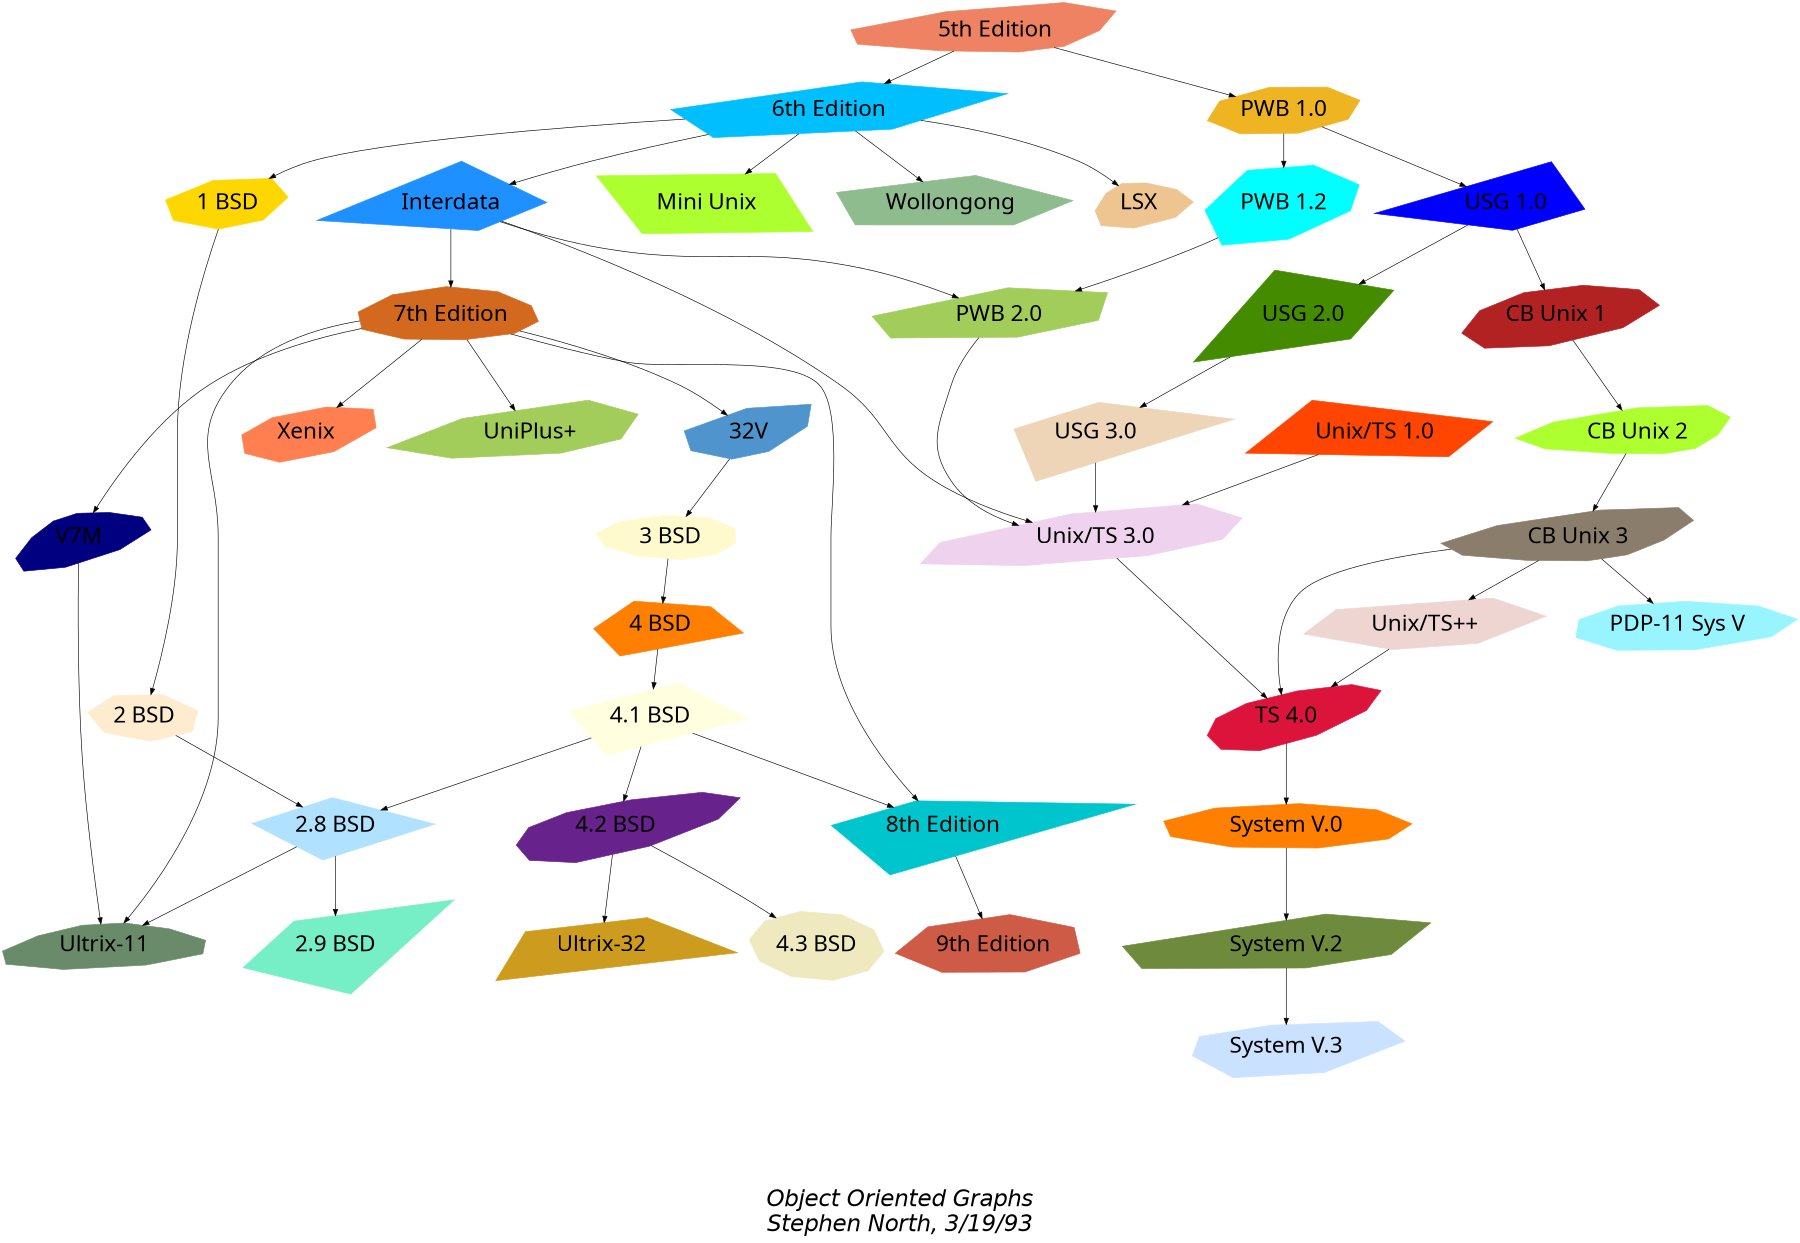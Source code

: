 digraph "unix" {
  graph [ fontname = "Helvetica-Oblique",
    fontsize = 36,
    label = "\n\n\n\nObject Oriented Graphs\nStephen North, 3/19/93",
    size = "12,12" ];
  node [  shape = polygon,
    sides = 4,
    distortion = "0.0",
    orientation = "0.0",
    skew = "0.0",
    color = white,
    style = filled,
    fontname = "Helvetica-Outline",
    fontsize = "36"];
  "5th Edition" [sides=9, distortion="0.936354", orientation=28, skew="-0.126818", color=salmon2];
  "6th Edition" [sides=5, distortion="0.238792", orientation=11, skew="0.995935", color=deepskyblue];
  "PWB 1.0" [sides=8, distortion="0.019636", orientation=79, skew="-0.440424", color=goldenrod2];
  LSX [sides=9, distortion="-0.698271", orientation=22, skew="-0.195492", color=burlywood2];
  "1 BSD" [sides=7, distortion="0.265084", orientation=26, skew="0.403659", color=gold1];
  "Mini Unix" [distortion="0.039386", orientation=2, skew="-0.461120", color=greenyellow];
  Wollongong [sides=5, distortion="0.228564", orientation=63, skew="-0.062846", color=darkseagreen];
  Interdata [distortion="0.624013", orientation=56, skew="0.101396", color=dodgerblue1];
  "Unix/TS 3.0" [sides=8, distortion="0.731383", orientation=43, skew="-0.824612", color=thistle2];
  "PWB 2.0" [sides=6, distortion="0.592100", orientation=34, skew="-0.719269", color=darkolivegreen3];
  "7th Edition" [sides=10, distortion="0.298417", orientation=65, skew="0.310367", color=chocolate];
  "8th Edition" [distortion="-0.997093", orientation=50, skew="-0.061117", color=turquoise3];
  "32V" [sides=7, distortion="0.878516", orientation=19, skew="0.592905", color=steelblue3];
  V7M [sides=10, distortion="-0.960249", orientation=32, skew="0.460424", color=navy];
  "Ultrix-11" [sides=10, distortion="-0.633186", orientation=10, skew="0.333125", color=darkseagreen4];
  Xenix [sides=8, distortion="-0.337997", orientation=52, skew="-0.760726", color=coral];
  "UniPlus+" [sides=7, distortion="0.788483", orientation=39, skew="-0.526284", color=darkolivegreen3];
  "9th Edition" [sides=7, distortion="0.138690", orientation=55, skew="0.554049", color=coral3];
  "2 BSD" [sides=7, distortion="-0.010661", orientation=84, skew="0.179249", color=blanchedalmond];
  "2.8 BSD" [distortion="-0.239422", orientation=44, skew="0.053841", color=lightskyblue1];
  "2.9 BSD" [distortion="-0.843381", orientation=70, skew="-0.601395", color=aquamarine2];
  "3 BSD" [sides=10, distortion="0.251820", orientation=18, skew="-0.530618", color=lemonchiffon];
  "4 BSD" [sides=5, distortion="-0.772300", orientation=24, skew="-0.028475", color=darkorange1];
  "4.1 BSD" [distortion="-0.226170", orientation=38, skew="0.504053", color=lightyellow1];
  "4.2 BSD" [sides=10, distortion="-0.807349", orientation=50, skew="-0.908842", color=darkorchid4];
  "4.3 BSD" [sides=10, distortion="-0.030619", orientation=76, skew="0.985021", color=lemonchiffon2];
  "Ultrix-32" [distortion="-0.644209", orientation=21, skew="0.307836", color=goldenrod3];
  "PWB 1.2" [sides=7, distortion="0.640971", orientation=84, skew="-0.768455", color=cyan];
  "USG 1.0" [distortion="0.758942", orientation=42, skew="0.039886", color=blue];
  "CB Unix 1" [sides=9, distortion="-0.348692", orientation=42, skew="0.767058", color=firebrick];
  "USG 2.0" [distortion="0.748625", orientation=74, skew="-0.647656", color=chartreuse4];
  "CB Unix 2" [sides=10, distortion="0.851818", orientation=32, skew="-0.020120", color=greenyellow];
  "CB Unix 3" [sides=10, distortion="0.992237", orientation=29, skew="0.256102", color=bisque4];
  "Unix/TS++" [sides=6, distortion="0.545461", orientation=16, skew="0.313589", color=mistyrose2];
  "PDP-11 Sys V" [sides=9, distortion="-0.267769", orientation=40, skew="0.271226", color=cadetblue1];
  "USG 3.0" [distortion="-0.848455", orientation=44, skew="0.267152", color=bisque2];
  "Unix/TS 1.0" [distortion="0.305594", orientation=75, skew="0.070516", color=orangered];
  "TS 4.0" [sides=10, distortion="-0.641701", orientation=50, skew="-0.952502", color=crimson];
  "System V.0" [sides=9, distortion="0.021556", orientation=26, skew="-0.729938", color=darkorange1];
  "System V.2" [sides=6, distortion="0.985153", orientation=33, skew="-0.399752", color=darkolivegreen4];
  "System V.3" [sides=7, distortion="-0.687574", orientation=58, skew="-0.180116", color=lightsteelblue1];
  "5th Edition" -> "6th Edition";
  "5th Edition" -> "PWB 1.0";
  "6th Edition" -> LSX;
  "6th Edition" -> "1 BSD";
  "6th Edition" -> "Mini Unix";
  "6th Edition" -> Wollongong;
  "6th Edition" -> Interdata;
  Interdata -> "Unix/TS 3.0";
  Interdata -> "PWB 2.0";
  Interdata -> "7th Edition";
  "7th Edition" -> "8th Edition";
  "7th Edition" -> "32V";
  "7th Edition" -> V7M;
  "7th Edition" -> "Ultrix-11";
  "7th Edition" -> Xenix;
  "7th Edition" -> "UniPlus+";
  V7M -> "Ultrix-11";
  "8th Edition" -> "9th Edition";
  "1 BSD" -> "2 BSD";
  "2 BSD" -> "2.8 BSD";
  "2.8 BSD" -> "Ultrix-11";
  "2.8 BSD" -> "2.9 BSD";
  "32V" -> "3 BSD";
  "3 BSD" -> "4 BSD";
  "4 BSD" -> "4.1 BSD";
  "4.1 BSD" -> "4.2 BSD";
  "4.1 BSD" -> "2.8 BSD";
  "4.1 BSD" -> "8th Edition";
  "4.2 BSD" -> "4.3 BSD";
  "4.2 BSD" -> "Ultrix-32";
  "PWB 1.0" -> "PWB 1.2";
  "PWB 1.0" -> "USG 1.0";
  "PWB 1.2" -> "PWB 2.0";
  "USG 1.0" -> "CB Unix 1";
  "USG 1.0" -> "USG 2.0";
  "CB Unix 1" -> "CB Unix 2";
  "CB Unix 2" -> "CB Unix 3";
  "CB Unix 3" -> "Unix/TS++";
  "CB Unix 3" -> "PDP-11 Sys V";
  "USG 2.0" -> "USG 3.0";
  "USG 3.0" -> "Unix/TS 3.0";
  "PWB 2.0" -> "Unix/TS 3.0";
  "Unix/TS 1.0" -> "Unix/TS 3.0";
  "Unix/TS 3.0" -> "TS 4.0";
  "Unix/TS++" -> "TS 4.0";
  "CB Unix 3" -> "TS 4.0";
  "TS 4.0" -> "System V.0";
  "System V.0" -> "System V.2";
  "System V.2" -> "System V.3";
}

